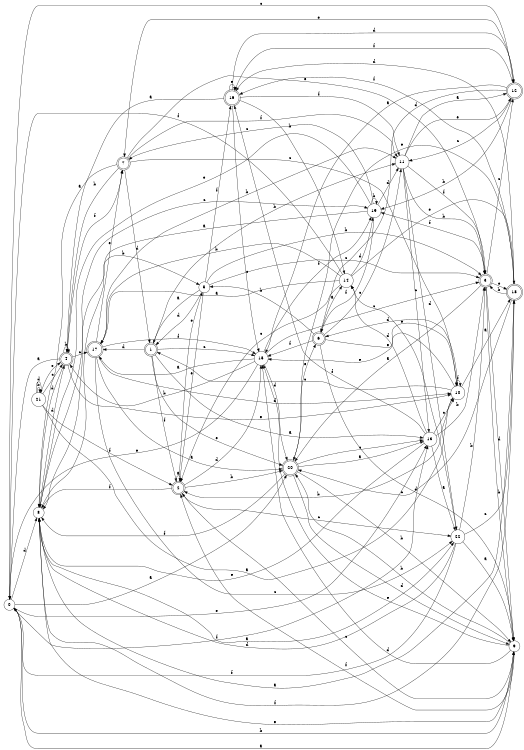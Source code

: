 digraph n19_3 {
__start0 [label="" shape="none"];

rankdir=LR;
size="8,5";

s0 [style="filled", color="black", fillcolor="white" shape="circle", label="0"];
s1 [style="rounded,filled", color="black", fillcolor="white" shape="doublecircle", label="1"];
s2 [style="rounded,filled", color="black", fillcolor="white" shape="doublecircle", label="2"];
s3 [style="rounded,filled", color="black", fillcolor="white" shape="doublecircle", label="3"];
s4 [style="rounded,filled", color="black", fillcolor="white" shape="doublecircle", label="4"];
s5 [style="filled", color="black", fillcolor="white" shape="circle", label="5"];
s6 [style="rounded,filled", color="black", fillcolor="white" shape="doublecircle", label="6"];
s7 [style="rounded,filled", color="black", fillcolor="white" shape="doublecircle", label="7"];
s8 [style="filled", color="black", fillcolor="white" shape="circle", label="8"];
s9 [style="filled", color="black", fillcolor="white" shape="circle", label="9"];
s10 [style="filled", color="black", fillcolor="white" shape="circle", label="10"];
s11 [style="filled", color="black", fillcolor="white" shape="circle", label="11"];
s12 [style="rounded,filled", color="black", fillcolor="white" shape="doublecircle", label="12"];
s13 [style="filled", color="black", fillcolor="white" shape="circle", label="13"];
s14 [style="filled", color="black", fillcolor="white" shape="circle", label="14"];
s15 [style="filled", color="black", fillcolor="white" shape="circle", label="15"];
s16 [style="rounded,filled", color="black", fillcolor="white" shape="doublecircle", label="16"];
s17 [style="rounded,filled", color="black", fillcolor="white" shape="doublecircle", label="17"];
s18 [style="rounded,filled", color="black", fillcolor="white" shape="doublecircle", label="18"];
s19 [style="filled", color="black", fillcolor="white" shape="circle", label="19"];
s20 [style="rounded,filled", color="black", fillcolor="white" shape="doublecircle", label="20"];
s21 [style="filled", color="black", fillcolor="white" shape="circle", label="21"];
s22 [style="filled", color="black", fillcolor="white" shape="circle", label="22"];
s0 -> s20 [label="a"];
s0 -> s9 [label="b"];
s0 -> s12 [label="c"];
s0 -> s8 [label="d"];
s0 -> s13 [label="e"];
s0 -> s13 [label="f"];
s1 -> s13 [label="a"];
s1 -> s11 [label="b"];
s1 -> s15 [label="c"];
s1 -> s17 [label="d"];
s1 -> s20 [label="e"];
s1 -> s2 [label="f"];
s2 -> s2 [label="a"];
s2 -> s20 [label="b"];
s2 -> s22 [label="c"];
s2 -> s15 [label="d"];
s2 -> s5 [label="e"];
s2 -> s8 [label="f"];
s3 -> s20 [label="a"];
s3 -> s9 [label="b"];
s3 -> s12 [label="c"];
s3 -> s9 [label="d"];
s3 -> s18 [label="e"];
s3 -> s19 [label="f"];
s4 -> s0 [label="a"];
s4 -> s4 [label="b"];
s4 -> s17 [label="c"];
s4 -> s8 [label="d"];
s4 -> s10 [label="e"];
s4 -> s7 [label="f"];
s5 -> s1 [label="a"];
s5 -> s3 [label="b"];
s5 -> s3 [label="c"];
s5 -> s1 [label="d"];
s5 -> s2 [label="e"];
s5 -> s16 [label="f"];
s6 -> s14 [label="a"];
s6 -> s5 [label="b"];
s6 -> s11 [label="c"];
s6 -> s9 [label="d"];
s6 -> s10 [label="e"];
s6 -> s15 [label="f"];
s7 -> s8 [label="a"];
s7 -> s4 [label="b"];
s7 -> s10 [label="c"];
s7 -> s1 [label="d"];
s7 -> s3 [label="e"];
s7 -> s11 [label="f"];
s8 -> s22 [label="a"];
s8 -> s5 [label="b"];
s8 -> s19 [label="c"];
s8 -> s4 [label="d"];
s8 -> s9 [label="e"];
s8 -> s18 [label="f"];
s9 -> s0 [label="a"];
s9 -> s20 [label="b"];
s9 -> s2 [label="c"];
s9 -> s15 [label="d"];
s9 -> s15 [label="e"];
s9 -> s2 [label="f"];
s10 -> s18 [label="a"];
s10 -> s2 [label="b"];
s10 -> s1 [label="c"];
s10 -> s6 [label="d"];
s10 -> s15 [label="e"];
s10 -> s10 [label="f"];
s11 -> s12 [label="a"];
s11 -> s3 [label="b"];
s11 -> s13 [label="c"];
s11 -> s22 [label="d"];
s11 -> s12 [label="e"];
s11 -> s3 [label="f"];
s12 -> s15 [label="a"];
s12 -> s19 [label="b"];
s12 -> s11 [label="c"];
s12 -> s6 [label="d"];
s12 -> s7 [label="e"];
s12 -> s16 [label="f"];
s13 -> s22 [label="a"];
s13 -> s3 [label="b"];
s13 -> s10 [label="c"];
s13 -> s14 [label="d"];
s13 -> s8 [label="e"];
s13 -> s16 [label="f"];
s14 -> s17 [label="a"];
s14 -> s17 [label="b"];
s14 -> s2 [label="c"];
s14 -> s19 [label="d"];
s14 -> s18 [label="e"];
s14 -> s0 [label="f"];
s15 -> s17 [label="a"];
s15 -> s4 [label="b"];
s15 -> s3 [label="c"];
s15 -> s20 [label="d"];
s15 -> s0 [label="e"];
s15 -> s19 [label="f"];
s16 -> s4 [label="a"];
s16 -> s14 [label="b"];
s16 -> s15 [label="c"];
s16 -> s12 [label="d"];
s16 -> s16 [label="e"];
s16 -> s11 [label="f"];
s17 -> s20 [label="a"];
s17 -> s11 [label="b"];
s17 -> s22 [label="c"];
s17 -> s10 [label="d"];
s17 -> s7 [label="e"];
s17 -> s15 [label="f"];
s18 -> s8 [label="a"];
s18 -> s3 [label="b"];
s18 -> s20 [label="c"];
s18 -> s16 [label="d"];
s18 -> s20 [label="e"];
s18 -> s16 [label="f"];
s19 -> s8 [label="a"];
s19 -> s19 [label="b"];
s19 -> s7 [label="c"];
s19 -> s11 [label="d"];
s19 -> s8 [label="e"];
s19 -> s6 [label="f"];
s20 -> s13 [label="a"];
s20 -> s9 [label="b"];
s20 -> s13 [label="c"];
s20 -> s9 [label="d"];
s20 -> s6 [label="e"];
s20 -> s8 [label="f"];
s21 -> s10 [label="a"];
s21 -> s21 [label="b"];
s21 -> s4 [label="c"];
s21 -> s21 [label="d"];
s21 -> s4 [label="e"];
s21 -> s2 [label="f"];
s22 -> s9 [label="a"];
s22 -> s3 [label="b"];
s22 -> s18 [label="c"];
s22 -> s8 [label="d"];
s22 -> s14 [label="e"];
s22 -> s0 [label="f"];

}